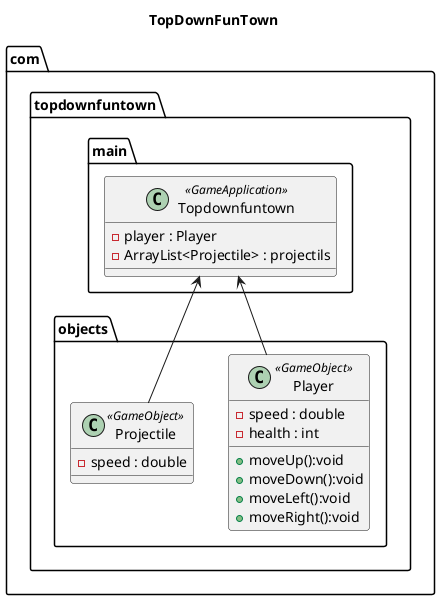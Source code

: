 @startuml

title TopDownFunTown

package com.topdownfuntown{

package main{
    class Topdownfuntown <<GameApplication>>{
        -player : Player
        -ArrayList<Projectile> : projectils
    }
}

package objects{
    class Player <<GameObject>>{
        -speed : double
        -health : int
        +moveUp():void
        +moveDown():void
        +moveLeft():void
        +moveRight():void
    }

    class Projectile <<GameObject>> {
        -speed : double
    }
}

}

'' assoc
Topdownfuntown <-- Player
Topdownfuntown <-- Projectile


@enduml